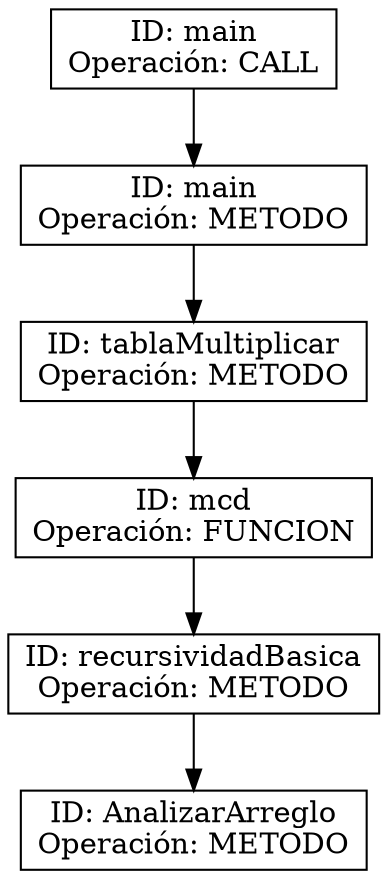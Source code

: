 digraph G {
  node [shape=record];
  rankdir=TB;
  nodo0 [label="ID: main\nOperación: CALL"];
  nodo1 [label="ID: main\nOperación: METODO"];
  nodo0 -> nodo1;
  nodo2 [label="ID: tablaMultiplicar\nOperación: METODO"];
  nodo1 -> nodo2;
  nodo3 [label="ID: mcd\nOperación: FUNCION"];
  nodo2 -> nodo3;
  nodo4 [label="ID: recursividadBasica\nOperación: METODO"];
  nodo3 -> nodo4;
  nodo5 [label="ID: AnalizarArreglo\nOperación: METODO"];
  nodo4 -> nodo5;
}